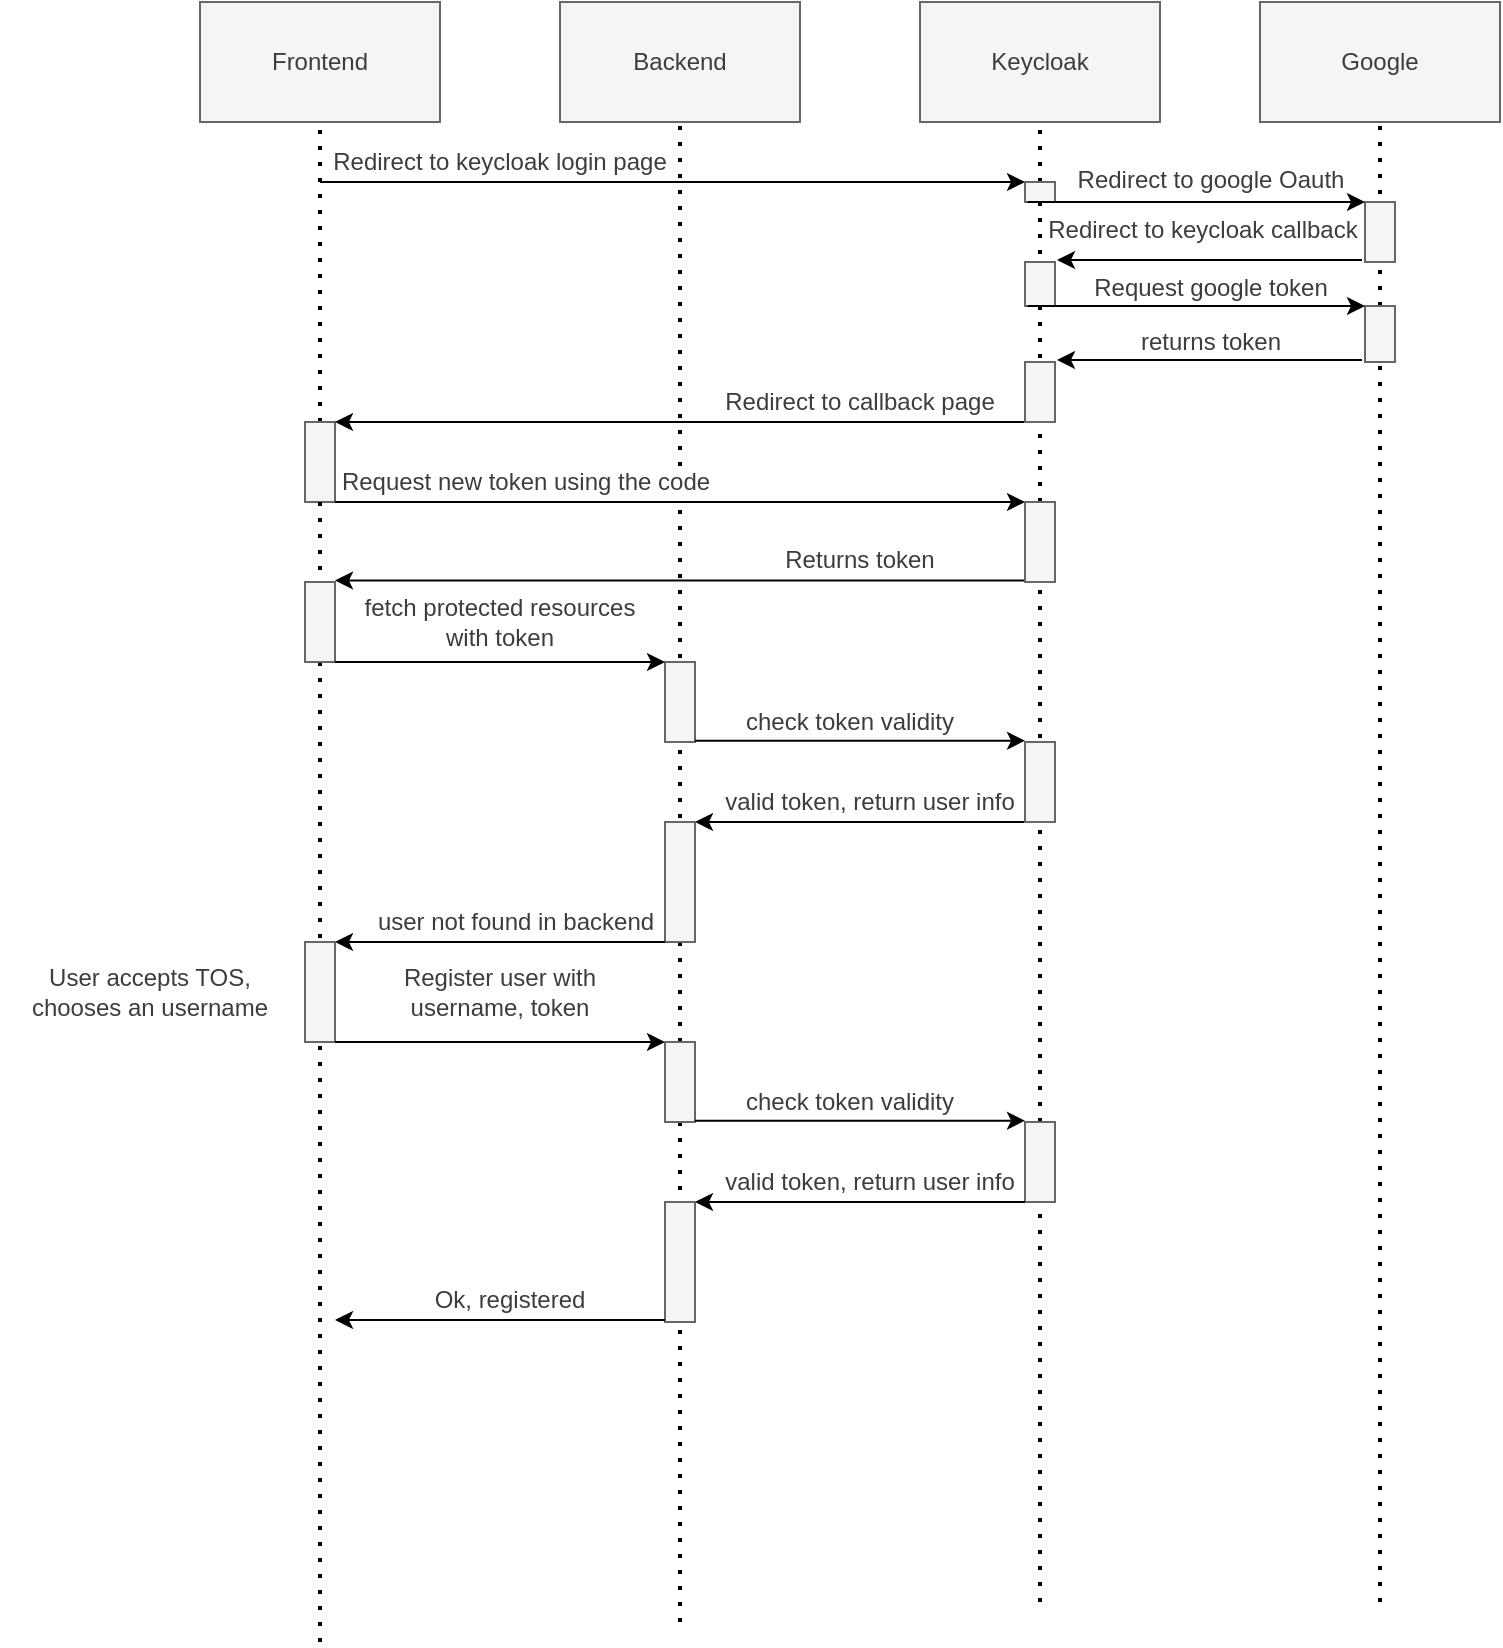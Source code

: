 <mxfile>
    <diagram id="FWiJDPVRLPy7m21FmPq1" name="Page-1">
        <mxGraphModel dx="945" dy="399" grid="1" gridSize="10" guides="1" tooltips="1" connect="1" arrows="1" fold="1" page="1" pageScale="1" pageWidth="850" pageHeight="1100" background="#FFFFFF" math="0" shadow="0">
            <root>
                <mxCell id="0"/>
                <mxCell id="1" parent="0"/>
                <mxCell id="40" value="" style="endArrow=none;dashed=1;html=1;dashPattern=1 3;strokeWidth=2;rounded=0;strokeColor=#000000;startArrow=none;" parent="1" source="51" target="41" edge="1">
                    <mxGeometry width="50" height="50" relative="1" as="geometry">
                        <mxPoint x="160" y="650" as="sourcePoint"/>
                        <mxPoint x="160" y="120" as="targetPoint"/>
                    </mxGeometry>
                </mxCell>
                <mxCell id="41" value="&lt;font color=&quot;#3d3d3d&quot;&gt;Frontend&lt;/font&gt;" style="rounded=0;whiteSpace=wrap;html=1;fillColor=#f5f5f5;strokeColor=#666666;fontColor=#333333;" parent="1" vertex="1">
                    <mxGeometry x="100" y="90" width="120" height="60" as="geometry"/>
                </mxCell>
                <mxCell id="42" value="" style="endArrow=none;dashed=1;html=1;dashPattern=1 3;strokeWidth=2;rounded=0;strokeColor=#000000;startArrow=none;" parent="1" target="43" edge="1">
                    <mxGeometry width="50" height="50" relative="1" as="geometry">
                        <mxPoint x="340" y="610" as="sourcePoint"/>
                        <mxPoint x="340" y="120" as="targetPoint"/>
                    </mxGeometry>
                </mxCell>
                <mxCell id="43" value="&lt;font color=&quot;#3d3d3d&quot;&gt;Backend&lt;/font&gt;" style="rounded=0;whiteSpace=wrap;html=1;fillColor=#f5f5f5;strokeColor=#666666;fontColor=#333333;" parent="1" vertex="1">
                    <mxGeometry x="280" y="90" width="120" height="60" as="geometry"/>
                </mxCell>
                <mxCell id="44" value="" style="endArrow=none;dashed=1;html=1;dashPattern=1 3;strokeWidth=2;rounded=0;strokeColor=#000000;startArrow=none;" parent="1" target="45" edge="1">
                    <mxGeometry width="50" height="50" relative="1" as="geometry">
                        <mxPoint x="520" y="180" as="sourcePoint"/>
                        <mxPoint x="520" y="120" as="targetPoint"/>
                    </mxGeometry>
                </mxCell>
                <mxCell id="45" value="&lt;font color=&quot;#3d3d3d&quot;&gt;Keycloak&lt;br&gt;&lt;/font&gt;" style="rounded=0;whiteSpace=wrap;html=1;fillColor=#f5f5f5;strokeColor=#666666;fontColor=#333333;" parent="1" vertex="1">
                    <mxGeometry x="460" y="90" width="120" height="60" as="geometry"/>
                </mxCell>
                <mxCell id="46" value="" style="endArrow=classic;html=1;fontColor=#3D3D3D;strokeColor=#000000;entryX=0;entryY=0;entryDx=0;entryDy=0;" parent="1" edge="1">
                    <mxGeometry width="50" height="50" relative="1" as="geometry">
                        <mxPoint x="160" y="180" as="sourcePoint"/>
                        <mxPoint x="512.5" y="180.0" as="targetPoint"/>
                    </mxGeometry>
                </mxCell>
                <mxCell id="48" value="" style="endArrow=none;dashed=1;html=1;dashPattern=1 3;strokeWidth=2;rounded=0;strokeColor=#000000;startArrow=none;" parent="1" source="56" edge="1">
                    <mxGeometry width="50" height="50" relative="1" as="geometry">
                        <mxPoint x="520" y="650" as="sourcePoint"/>
                        <mxPoint x="520" y="300" as="targetPoint"/>
                    </mxGeometry>
                </mxCell>
                <mxCell id="49" value="Redirect to keycloak login page" style="text;html=1;strokeColor=none;fillColor=none;align=center;verticalAlign=middle;whiteSpace=wrap;rounded=0;labelBackgroundColor=#FFFFFF;fontColor=#3D3D3D;" parent="1" vertex="1">
                    <mxGeometry x="160" y="160" width="180" height="20" as="geometry"/>
                </mxCell>
                <mxCell id="51" value="" style="rounded=0;whiteSpace=wrap;html=1;labelBackgroundColor=#FFFFFF;fontColor=#333333;fillColor=#f5f5f5;strokeColor=#666666;" parent="1" vertex="1">
                    <mxGeometry x="152.5" y="300" width="15" height="40" as="geometry"/>
                </mxCell>
                <mxCell id="52" value="" style="endArrow=none;dashed=1;html=1;dashPattern=1 3;strokeWidth=2;rounded=0;strokeColor=#000000;" parent="1" target="51" edge="1">
                    <mxGeometry width="50" height="50" relative="1" as="geometry">
                        <mxPoint x="160" y="910" as="sourcePoint"/>
                        <mxPoint x="160" y="150" as="targetPoint"/>
                    </mxGeometry>
                </mxCell>
                <mxCell id="53" value="" style="endArrow=classic;html=1;fontColor=#3D3D3D;strokeColor=#000000;exitX=0;exitY=1;exitDx=0;exitDy=0;entryX=1;entryY=0;entryDx=0;entryDy=0;" parent="1" target="51" edge="1">
                    <mxGeometry width="50" height="50" relative="1" as="geometry">
                        <mxPoint x="512.5" y="300.0" as="sourcePoint"/>
                        <mxPoint x="500" y="220" as="targetPoint"/>
                    </mxGeometry>
                </mxCell>
                <mxCell id="54" value="Redirect to callback page" style="text;html=1;strokeColor=none;fillColor=none;align=center;verticalAlign=middle;whiteSpace=wrap;rounded=0;labelBackgroundColor=#FFFFFF;fontColor=#3D3D3D;" parent="1" vertex="1">
                    <mxGeometry x="360" y="280" width="140" height="20" as="geometry"/>
                </mxCell>
                <mxCell id="56" value="" style="rounded=0;whiteSpace=wrap;html=1;labelBackgroundColor=#FFFFFF;fontColor=#333333;fillColor=#f5f5f5;strokeColor=#666666;" parent="1" vertex="1">
                    <mxGeometry x="512.5" y="340" width="15" height="40" as="geometry"/>
                </mxCell>
                <mxCell id="57" value="" style="endArrow=none;dashed=1;html=1;dashPattern=1 3;strokeWidth=2;rounded=0;strokeColor=#000000;" parent="1" target="56" edge="1">
                    <mxGeometry width="50" height="50" relative="1" as="geometry">
                        <mxPoint x="520" y="890" as="sourcePoint"/>
                        <mxPoint x="520" y="300" as="targetPoint"/>
                    </mxGeometry>
                </mxCell>
                <mxCell id="58" value="" style="endArrow=classic;html=1;fontColor=#3D3D3D;strokeColor=#000000;entryX=0;entryY=0;entryDx=0;entryDy=0;exitX=1;exitY=1;exitDx=0;exitDy=0;" parent="1" source="51" target="56" edge="1">
                    <mxGeometry width="50" height="50" relative="1" as="geometry">
                        <mxPoint x="170" y="350" as="sourcePoint"/>
                        <mxPoint x="512.5" y="338.82" as="targetPoint"/>
                    </mxGeometry>
                </mxCell>
                <mxCell id="62" value="Request new token using the code" style="text;html=1;strokeColor=none;fillColor=none;align=center;verticalAlign=middle;whiteSpace=wrap;rounded=0;labelBackgroundColor=#FFFFFF;fontColor=#3D3D3D;" parent="1" vertex="1">
                    <mxGeometry x="167.5" y="320" width="190" height="20" as="geometry"/>
                </mxCell>
                <mxCell id="63" value="" style="rounded=0;whiteSpace=wrap;html=1;labelBackgroundColor=#FFFFFF;fontColor=#333333;fillColor=#f5f5f5;strokeColor=#666666;" parent="1" vertex="1">
                    <mxGeometry x="152.5" y="380" width="15" height="40" as="geometry"/>
                </mxCell>
                <mxCell id="64" value="" style="endArrow=classic;html=1;fontColor=#3D3D3D;strokeColor=#000000;exitX=0;exitY=1;exitDx=0;exitDy=0;entryX=1;entryY=0;entryDx=0;entryDy=0;" parent="1" edge="1">
                    <mxGeometry width="50" height="50" relative="1" as="geometry">
                        <mxPoint x="512.5" y="379.23" as="sourcePoint"/>
                        <mxPoint x="167.5" y="379.23" as="targetPoint"/>
                    </mxGeometry>
                </mxCell>
                <mxCell id="65" value="Returns token" style="text;html=1;strokeColor=none;fillColor=none;align=center;verticalAlign=middle;whiteSpace=wrap;rounded=0;labelBackgroundColor=#FFFFFF;fontColor=#3D3D3D;" parent="1" vertex="1">
                    <mxGeometry x="360" y="359.23" width="140" height="20" as="geometry"/>
                </mxCell>
                <mxCell id="67" value="" style="rounded=0;whiteSpace=wrap;html=1;labelBackgroundColor=#FFFFFF;fontColor=#333333;fillColor=#f5f5f5;strokeColor=#666666;" parent="1" vertex="1">
                    <mxGeometry x="332.5" y="420" width="15" height="40" as="geometry"/>
                </mxCell>
                <mxCell id="68" value="" style="endArrow=classic;html=1;fontColor=#3D3D3D;strokeColor=#000000;exitX=1;exitY=1;exitDx=0;exitDy=0;entryX=0;entryY=0;entryDx=0;entryDy=0;" parent="1" source="63" target="67" edge="1">
                    <mxGeometry width="50" height="50" relative="1" as="geometry">
                        <mxPoint x="522.5" y="389.23" as="sourcePoint"/>
                        <mxPoint x="177.5" y="389.23" as="targetPoint"/>
                    </mxGeometry>
                </mxCell>
                <mxCell id="70" value="fetch protected resources with token" style="text;html=1;strokeColor=none;fillColor=none;align=center;verticalAlign=middle;whiteSpace=wrap;rounded=0;labelBackgroundColor=#FFFFFF;fontColor=#3D3D3D;" parent="1" vertex="1">
                    <mxGeometry x="180" y="390" width="140" height="20" as="geometry"/>
                </mxCell>
                <mxCell id="71" value="" style="endArrow=classic;html=1;fontColor=#3D3D3D;strokeColor=#000000;exitX=1;exitY=1;exitDx=0;exitDy=0;entryX=0;entryY=0;entryDx=0;entryDy=0;" parent="1" edge="1">
                    <mxGeometry width="50" height="50" relative="1" as="geometry">
                        <mxPoint x="347.5" y="459.35" as="sourcePoint"/>
                        <mxPoint x="512.5" y="459.35" as="targetPoint"/>
                    </mxGeometry>
                </mxCell>
                <mxCell id="72" value="check token validity" style="text;html=1;strokeColor=none;fillColor=none;align=center;verticalAlign=middle;whiteSpace=wrap;rounded=0;labelBackgroundColor=#FFFFFF;fontColor=#3D3D3D;" parent="1" vertex="1">
                    <mxGeometry x="355" y="440" width="140" height="20" as="geometry"/>
                </mxCell>
                <mxCell id="73" value="" style="rounded=0;whiteSpace=wrap;html=1;labelBackgroundColor=#FFFFFF;fontColor=#333333;fillColor=#f5f5f5;strokeColor=#666666;" parent="1" vertex="1">
                    <mxGeometry x="512.5" y="460" width="15" height="40" as="geometry"/>
                </mxCell>
                <mxCell id="76" value="" style="endArrow=classic;html=1;fontColor=#3D3D3D;strokeColor=#000000;exitX=0;exitY=1;exitDx=0;exitDy=0;entryX=1;entryY=0;entryDx=0;entryDy=0;" parent="1" source="73" target="77" edge="1">
                    <mxGeometry width="50" height="50" relative="1" as="geometry">
                        <mxPoint x="357.5" y="469.35" as="sourcePoint"/>
                        <mxPoint x="350" y="500" as="targetPoint"/>
                    </mxGeometry>
                </mxCell>
                <mxCell id="77" value="" style="rounded=0;whiteSpace=wrap;html=1;labelBackgroundColor=#FFFFFF;fontColor=#333333;fillColor=#f5f5f5;strokeColor=#666666;" parent="1" vertex="1">
                    <mxGeometry x="332.5" y="500" width="15" height="60" as="geometry"/>
                </mxCell>
                <mxCell id="78" value="valid token, return user info" style="text;html=1;strokeColor=none;fillColor=none;align=center;verticalAlign=middle;whiteSpace=wrap;rounded=0;labelBackgroundColor=#FFFFFF;fontColor=#3D3D3D;" parent="1" vertex="1">
                    <mxGeometry x="360" y="480" width="150" height="20" as="geometry"/>
                </mxCell>
                <mxCell id="79" value="" style="endArrow=classic;html=1;fontColor=#3D3D3D;strokeColor=#000000;exitX=0;exitY=1;exitDx=0;exitDy=0;entryX=1;entryY=0;entryDx=0;entryDy=0;" parent="1" source="77" target="81" edge="1">
                    <mxGeometry width="50" height="50" relative="1" as="geometry">
                        <mxPoint x="325" y="560" as="sourcePoint"/>
                        <mxPoint x="160" y="560" as="targetPoint"/>
                    </mxGeometry>
                </mxCell>
                <mxCell id="80" value="user not found in backend" style="text;html=1;strokeColor=none;fillColor=none;align=center;verticalAlign=middle;whiteSpace=wrap;rounded=0;labelBackgroundColor=#FFFFFF;fontColor=#3D3D3D;" parent="1" vertex="1">
                    <mxGeometry x="182.5" y="540" width="150" height="20" as="geometry"/>
                </mxCell>
                <mxCell id="81" value="" style="rounded=0;whiteSpace=wrap;html=1;labelBackgroundColor=#FFFFFF;fontColor=#333333;fillColor=#f5f5f5;strokeColor=#666666;" parent="1" vertex="1">
                    <mxGeometry x="152.5" y="560" width="15" height="50" as="geometry"/>
                </mxCell>
                <mxCell id="83" value="" style="endArrow=none;dashed=1;html=1;dashPattern=1 3;strokeWidth=2;rounded=0;strokeColor=#000000;entryX=0.5;entryY=1;entryDx=0;entryDy=0;" parent="1" target="86" edge="1">
                    <mxGeometry width="50" height="50" relative="1" as="geometry">
                        <mxPoint x="340" y="900.0" as="sourcePoint"/>
                        <mxPoint x="340" y="670" as="targetPoint"/>
                    </mxGeometry>
                </mxCell>
                <mxCell id="84" value="" style="endArrow=classic;html=1;fontColor=#3D3D3D;strokeColor=#000000;exitX=1;exitY=1;exitDx=0;exitDy=0;entryX=0;entryY=0;entryDx=0;entryDy=0;" parent="1" source="81" edge="1">
                    <mxGeometry width="50" height="50" relative="1" as="geometry">
                        <mxPoint x="342.5" y="570" as="sourcePoint"/>
                        <mxPoint x="332.5" y="610" as="targetPoint"/>
                    </mxGeometry>
                </mxCell>
                <mxCell id="85" value="Register user with username, token" style="text;html=1;strokeColor=none;fillColor=none;align=center;verticalAlign=middle;whiteSpace=wrap;rounded=0;labelBackgroundColor=#FFFFFF;fontColor=#3D3D3D;" parent="1" vertex="1">
                    <mxGeometry x="175" y="575" width="150" height="20" as="geometry"/>
                </mxCell>
                <mxCell id="86" value="" style="rounded=0;whiteSpace=wrap;html=1;labelBackgroundColor=#FFFFFF;fontColor=#333333;fillColor=#f5f5f5;strokeColor=#666666;" parent="1" vertex="1">
                    <mxGeometry x="332.5" y="610" width="15" height="40" as="geometry"/>
                </mxCell>
                <mxCell id="87" value="" style="endArrow=classic;html=1;fontColor=#3D3D3D;strokeColor=#000000;exitX=1;exitY=1;exitDx=0;exitDy=0;entryX=0;entryY=0;entryDx=0;entryDy=0;" parent="1" edge="1">
                    <mxGeometry width="50" height="50" relative="1" as="geometry">
                        <mxPoint x="347.5" y="649.35" as="sourcePoint"/>
                        <mxPoint x="512.5" y="649.35" as="targetPoint"/>
                    </mxGeometry>
                </mxCell>
                <mxCell id="88" value="check token validity" style="text;html=1;strokeColor=none;fillColor=none;align=center;verticalAlign=middle;whiteSpace=wrap;rounded=0;labelBackgroundColor=#FFFFFF;fontColor=#3D3D3D;" parent="1" vertex="1">
                    <mxGeometry x="355" y="630" width="140" height="20" as="geometry"/>
                </mxCell>
                <mxCell id="89" value="" style="rounded=0;whiteSpace=wrap;html=1;labelBackgroundColor=#FFFFFF;fontColor=#333333;fillColor=#f5f5f5;strokeColor=#666666;" parent="1" vertex="1">
                    <mxGeometry x="512.5" y="650" width="15" height="40" as="geometry"/>
                </mxCell>
                <mxCell id="90" value="" style="endArrow=classic;html=1;fontColor=#3D3D3D;strokeColor=#000000;exitX=0;exitY=1;exitDx=0;exitDy=0;entryX=1;entryY=0;entryDx=0;entryDy=0;" parent="1" source="89" target="91" edge="1">
                    <mxGeometry width="50" height="50" relative="1" as="geometry">
                        <mxPoint x="357.5" y="659.35" as="sourcePoint"/>
                        <mxPoint x="350" y="690" as="targetPoint"/>
                    </mxGeometry>
                </mxCell>
                <mxCell id="91" value="" style="rounded=0;whiteSpace=wrap;html=1;labelBackgroundColor=#FFFFFF;fontColor=#333333;fillColor=#f5f5f5;strokeColor=#666666;" parent="1" vertex="1">
                    <mxGeometry x="332.5" y="690" width="15" height="60" as="geometry"/>
                </mxCell>
                <mxCell id="92" value="valid token, return user info" style="text;html=1;strokeColor=none;fillColor=none;align=center;verticalAlign=middle;whiteSpace=wrap;rounded=0;labelBackgroundColor=#FFFFFF;fontColor=#3D3D3D;" parent="1" vertex="1">
                    <mxGeometry x="360" y="670" width="150" height="20" as="geometry"/>
                </mxCell>
                <mxCell id="93" value="" style="endArrow=classic;html=1;fontColor=#3D3D3D;strokeColor=#000000;exitX=0;exitY=1;exitDx=0;exitDy=0;entryX=1;entryY=0;entryDx=0;entryDy=0;" parent="1" edge="1">
                    <mxGeometry width="50" height="50" relative="1" as="geometry">
                        <mxPoint x="332.5" y="749" as="sourcePoint"/>
                        <mxPoint x="167.5" y="749" as="targetPoint"/>
                    </mxGeometry>
                </mxCell>
                <mxCell id="94" value="Ok, registered" style="text;html=1;strokeColor=none;fillColor=none;align=center;verticalAlign=middle;whiteSpace=wrap;rounded=0;labelBackgroundColor=#FFFFFF;fontColor=#3D3D3D;" parent="1" vertex="1">
                    <mxGeometry x="180" y="729" width="150" height="20" as="geometry"/>
                </mxCell>
                <mxCell id="95" value="User accepts TOS, chooses an username" style="text;html=1;strokeColor=none;fillColor=none;align=center;verticalAlign=middle;whiteSpace=wrap;rounded=0;labelBackgroundColor=#FFFFFF;fontColor=#3D3D3D;" parent="1" vertex="1">
                    <mxGeometry y="575" width="150" height="20" as="geometry"/>
                </mxCell>
                <mxCell id="96" value="" style="endArrow=none;dashed=1;html=1;dashPattern=1 3;strokeWidth=2;rounded=0;strokeColor=#000000;startArrow=none;" edge="1" parent="1">
                    <mxGeometry width="50" height="50" relative="1" as="geometry">
                        <mxPoint x="520" y="180" as="sourcePoint"/>
                        <mxPoint x="520" y="150" as="targetPoint"/>
                    </mxGeometry>
                </mxCell>
                <mxCell id="97" value="" style="endArrow=none;dashed=1;html=1;dashPattern=1 3;strokeWidth=2;rounded=0;strokeColor=#000000;startArrow=none;" edge="1" parent="1" source="98">
                    <mxGeometry width="50" height="50" relative="1" as="geometry">
                        <mxPoint x="520" y="650" as="sourcePoint"/>
                        <mxPoint x="520" y="300" as="targetPoint"/>
                    </mxGeometry>
                </mxCell>
                <mxCell id="98" value="" style="rounded=0;whiteSpace=wrap;html=1;labelBackgroundColor=#FFFFFF;fontColor=#333333;fillColor=#f5f5f5;strokeColor=#666666;" vertex="1" parent="1">
                    <mxGeometry x="512.5" y="340" width="15" height="40" as="geometry"/>
                </mxCell>
                <mxCell id="99" value="" style="rounded=0;whiteSpace=wrap;html=1;labelBackgroundColor=#FFFFFF;fontColor=#333333;fillColor=#f5f5f5;strokeColor=#666666;" vertex="1" parent="1">
                    <mxGeometry x="512.5" y="460" width="15" height="40" as="geometry"/>
                </mxCell>
                <mxCell id="100" value="&lt;font color=&quot;#3d3d3d&quot;&gt;Google&lt;br&gt;&lt;/font&gt;" style="rounded=0;whiteSpace=wrap;html=1;fillColor=#f5f5f5;strokeColor=#666666;fontColor=#333333;" vertex="1" parent="1">
                    <mxGeometry x="630" y="90" width="120" height="60" as="geometry"/>
                </mxCell>
                <mxCell id="101" value="" style="endArrow=none;dashed=1;html=1;dashPattern=1 3;strokeWidth=2;rounded=0;strokeColor=#000000;entryX=0.5;entryY=1;entryDx=0;entryDy=0;startArrow=none;" edge="1" parent="1" target="100">
                    <mxGeometry width="50" height="50" relative="1" as="geometry">
                        <mxPoint x="690" y="890" as="sourcePoint"/>
                        <mxPoint x="690" y="380" as="targetPoint"/>
                    </mxGeometry>
                </mxCell>
                <mxCell id="102" value="" style="rounded=0;whiteSpace=wrap;html=1;labelBackgroundColor=#FFFFFF;fontColor=#333333;fillColor=#f5f5f5;strokeColor=#666666;" vertex="1" parent="1">
                    <mxGeometry x="682.5" y="190" width="15" height="30" as="geometry"/>
                </mxCell>
                <mxCell id="103" value="" style="rounded=0;whiteSpace=wrap;html=1;labelBackgroundColor=#FFFFFF;fontColor=#333333;fillColor=#f5f5f5;strokeColor=#666666;" vertex="1" parent="1">
                    <mxGeometry x="512.5" y="180" width="15" height="10" as="geometry"/>
                </mxCell>
                <mxCell id="104" value="" style="endArrow=none;dashed=1;html=1;dashPattern=1 3;strokeWidth=2;rounded=0;strokeColor=#000000;startArrow=none;exitX=0.5;exitY=1;exitDx=0;exitDy=0;entryX=0.5;entryY=0;entryDx=0;entryDy=0;" edge="1" parent="1" source="103" target="111">
                    <mxGeometry width="50" height="50" relative="1" as="geometry">
                        <mxPoint x="520" y="200" as="sourcePoint"/>
                        <mxPoint x="520" y="211" as="targetPoint"/>
                    </mxGeometry>
                </mxCell>
                <mxCell id="105" value="" style="endArrow=classic;html=1;fontColor=#3D3D3D;strokeColor=#000000;entryX=0;entryY=0;entryDx=0;entryDy=0;" edge="1" parent="1">
                    <mxGeometry width="50" height="50" relative="1" as="geometry">
                        <mxPoint x="513.75" y="190" as="sourcePoint"/>
                        <mxPoint x="682.5" y="190" as="targetPoint"/>
                    </mxGeometry>
                </mxCell>
                <mxCell id="106" value="Redirect to google Oauth" style="text;html=1;strokeColor=none;fillColor=none;align=center;verticalAlign=middle;whiteSpace=wrap;rounded=0;labelBackgroundColor=#FFFFFF;fontColor=#3D3D3D;" vertex="1" parent="1">
                    <mxGeometry x="523.5" y="169" width="162.5" height="20" as="geometry"/>
                </mxCell>
                <mxCell id="107" value="" style="endArrow=classic;html=1;fontColor=#3D3D3D;strokeColor=#000000;entryX=1;entryY=0;entryDx=0;entryDy=0;" edge="1" parent="1">
                    <mxGeometry width="50" height="50" relative="1" as="geometry">
                        <mxPoint x="681" y="219" as="sourcePoint"/>
                        <mxPoint x="528.5" y="219" as="targetPoint"/>
                    </mxGeometry>
                </mxCell>
                <mxCell id="108" value="Redirect to keycloak callback" style="text;html=1;strokeColor=none;fillColor=none;align=center;verticalAlign=middle;whiteSpace=wrap;rounded=0;labelBackgroundColor=#FFFFFF;fontColor=#3D3D3D;" vertex="1" parent="1">
                    <mxGeometry x="520" y="194" width="162.5" height="20" as="geometry"/>
                </mxCell>
                <mxCell id="109" value="" style="rounded=0;whiteSpace=wrap;html=1;labelBackgroundColor=#FFFFFF;fontColor=#333333;fillColor=#f5f5f5;strokeColor=#666666;" vertex="1" parent="1">
                    <mxGeometry x="512.5" y="270" width="15" height="30" as="geometry"/>
                </mxCell>
                <mxCell id="110" value="" style="rounded=0;whiteSpace=wrap;html=1;labelBackgroundColor=#FFFFFF;fontColor=#333333;fillColor=#f5f5f5;strokeColor=#666666;" vertex="1" parent="1">
                    <mxGeometry x="682.5" y="242" width="15" height="28" as="geometry"/>
                </mxCell>
                <mxCell id="111" value="" style="rounded=0;whiteSpace=wrap;html=1;labelBackgroundColor=#FFFFFF;fontColor=#333333;fillColor=#f5f5f5;strokeColor=#666666;" vertex="1" parent="1">
                    <mxGeometry x="512.5" y="220" width="15" height="22" as="geometry"/>
                </mxCell>
                <mxCell id="112" value="" style="endArrow=none;dashed=1;html=1;dashPattern=1 3;strokeWidth=2;rounded=0;strokeColor=#000000;startArrow=none;exitX=0.5;exitY=1;exitDx=0;exitDy=0;" edge="1" parent="1" source="111" target="109">
                    <mxGeometry width="50" height="50" relative="1" as="geometry">
                        <mxPoint x="520" y="252" as="sourcePoint"/>
                        <mxPoint x="520" y="263" as="targetPoint"/>
                    </mxGeometry>
                </mxCell>
                <mxCell id="113" value="" style="endArrow=classic;html=1;fontColor=#3D3D3D;strokeColor=#000000;entryX=0;entryY=0;entryDx=0;entryDy=0;" edge="1" parent="1">
                    <mxGeometry width="50" height="50" relative="1" as="geometry">
                        <mxPoint x="513.75" y="242" as="sourcePoint"/>
                        <mxPoint x="682.5" y="242" as="targetPoint"/>
                    </mxGeometry>
                </mxCell>
                <mxCell id="114" value="Request google token" style="text;html=1;strokeColor=none;fillColor=none;align=center;verticalAlign=middle;whiteSpace=wrap;rounded=0;labelBackgroundColor=#FFFFFF;fontColor=#3D3D3D;" vertex="1" parent="1">
                    <mxGeometry x="523.5" y="223" width="162.5" height="20" as="geometry"/>
                </mxCell>
                <mxCell id="115" value="" style="endArrow=classic;html=1;fontColor=#3D3D3D;strokeColor=#000000;entryX=1;entryY=0;entryDx=0;entryDy=0;" edge="1" parent="1">
                    <mxGeometry width="50" height="50" relative="1" as="geometry">
                        <mxPoint x="681" y="269" as="sourcePoint"/>
                        <mxPoint x="528.5" y="269" as="targetPoint"/>
                    </mxGeometry>
                </mxCell>
                <mxCell id="116" value="returns token" style="text;html=1;strokeColor=none;fillColor=none;align=center;verticalAlign=middle;whiteSpace=wrap;rounded=0;labelBackgroundColor=#FFFFFF;fontColor=#3D3D3D;" vertex="1" parent="1">
                    <mxGeometry x="538.5" y="250" width="132.5" height="20" as="geometry"/>
                </mxCell>
            </root>
        </mxGraphModel>
    </diagram>
</mxfile>